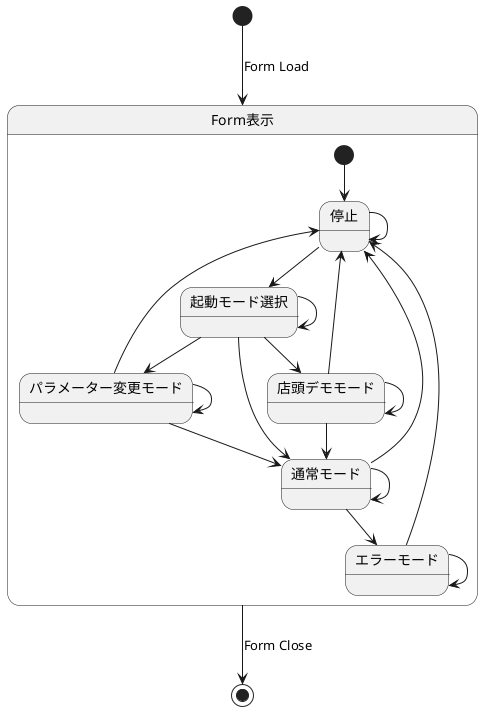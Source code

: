 @startuml
[*] --> Form表示 : Form Load

state Form表示 {
    [*]  --> 停止
    停止 --> 停止
    停止 --> 起動モード選択
    起動モード選択 --> 起動モード選択
    起動モード選択 --> 通常モード
    起動モード選択 --> パラメーター変更モード
    起動モード選択 --> 店頭デモモード
    パラメーター変更モード --> パラメーター変更モード
    パラメーター変更モード --> 通常モード
    パラメーター変更モード --> 停止
    通常モード --> 通常モード
    通常モード --> 停止
    店頭デモモード --> 店頭デモモード
    店頭デモモード --> 通常モード
    店頭デモモード --> 停止
    通常モード --> エラーモード
    エラーモード --> 停止
    エラーモード --> エラーモード
}

Form表示 --> [*] : Form Close
@enduml